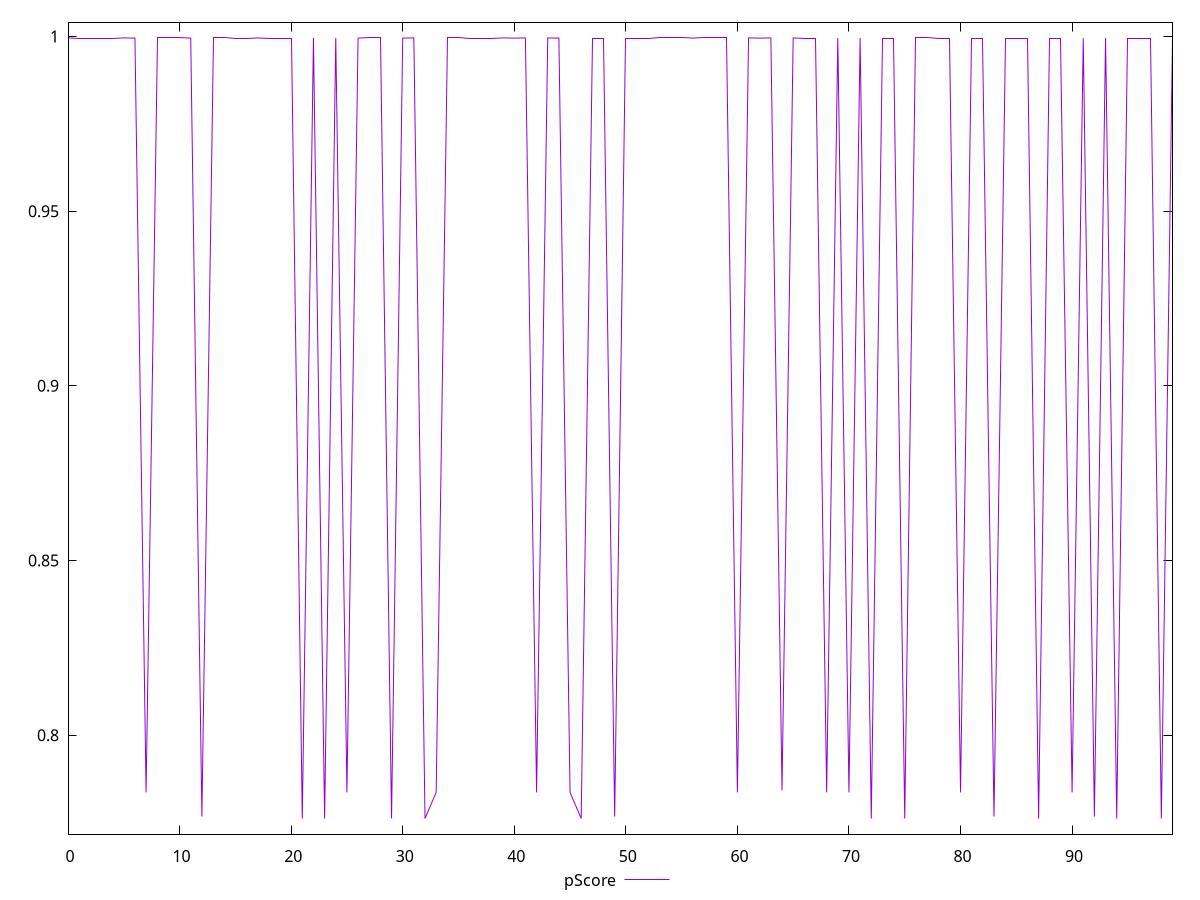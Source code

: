 reset

$pScore <<EOF
0 0.9996090852968826
1 0.9995466956021494
2 0.9995466956021494
3 0.9995466956021494
4 0.9995466956021494
5 0.9996090852968826
6 0.9995466956021494
7 0.7836284452541362
8 0.9996090852968826
9 0.9996090852968826
10 0.9996090852968826
11 0.9995466956021494
12 0.7767206833331053
13 0.9996090852968826
14 0.9996090852968826
15 0.9995466956021494
16 0.9995466956021494
17 0.9996090852968826
18 0.9995466956021494
19 0.9995466956021494
20 0.9995466956021494
21 0.7761429257345126
22 0.9996090852968826
23 0.7761429257345126
24 0.9996090852968826
25 0.7836284452541362
26 0.9995466956021494
27 0.9996090852968826
28 0.9996090852968826
29 0.7761429257345126
30 0.9995466956021494
31 0.9996090852968826
32 0.7761429257345126
33 0.7836284452541362
34 0.9996090852968826
35 0.9996090852968826
36 0.9995466956021494
37 0.9995466956021494
38 0.9995466956021494
39 0.9996090852968826
40 0.9995466956021494
41 0.9996090852968826
42 0.7836284452541362
43 0.9996090852968826
44 0.9995466956021494
45 0.7836284452541362
46 0.7761429257345126
47 0.9995466956021494
48 0.9995466956021494
49 0.7767206833331053
50 0.9995466956021494
51 0.9995466956021494
52 0.9995466956021494
53 0.9996090852968826
54 0.9996090852968826
55 0.9996090852968826
56 0.9995466956021494
57 0.9996090852968826
58 0.9996090852968826
59 0.9996090852968826
60 0.7836284452541362
61 0.9996090852968826
62 0.9995466956021494
63 0.9996090852968826
64 0.7842122734643323
65 0.9996090852968826
66 0.9995466956021494
67 0.9995466956021494
68 0.7836284452541362
69 0.9995466956021494
70 0.7836284452541362
71 0.9995466956021494
72 0.7761429257345126
73 0.9995466956021494
74 0.9995466956021494
75 0.7761429257345126
76 0.9996090852968826
77 0.9996090852968826
78 0.9995466956021494
79 0.9995466956021494
80 0.7836284452541362
81 0.9995466956021494
82 0.9995466956021494
83 0.7767206833331053
84 0.9995466956021494
85 0.9995466956021494
86 0.9995466956021494
87 0.7761429257345126
88 0.9995466956021494
89 0.9995466956021494
90 0.7836284452541362
91 0.9995466956021494
92 0.7767206833331053
93 0.9995466956021494
94 0.7761429257345126
95 0.9995466956021494
96 0.9995466956021494
97 0.9995466956021494
98 0.7761429257345126
99 0.9995466956021494
EOF

set key outside below
set xrange [0:99]
set yrange [0.7716736025432652:1.00407840848813]
set trange [0.7716736025432652:1.00407840848813]
set terminal svg size 640, 500 enhanced background rgb 'white'
set output "report_00025_2021-02-22T21:38:55.199Z/uses-long-cache-ttl/samples/pages+cached+noadtech+nomedia+nocss/pScore/values.svg"

plot $pScore title "pScore" with line

reset
